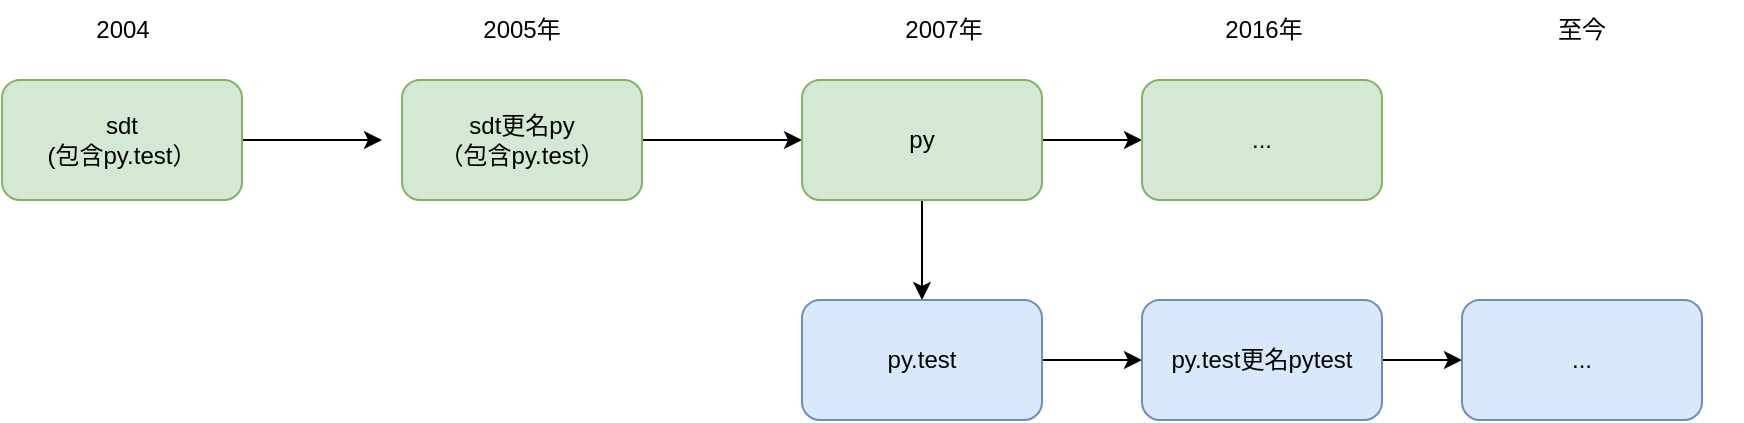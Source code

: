 <mxfile>
    <diagram id="YO44SDt6OaLVXb8JrMH3" name="Page-1">
        <mxGraphModel dx="1312" dy="873" grid="1" gridSize="10" guides="1" tooltips="1" connect="1" arrows="1" fold="1" page="1" pageScale="1" pageWidth="827" pageHeight="1169" math="0" shadow="0">
            <root>
                <mxCell id="0"/>
                <mxCell id="1" parent="0"/>
                <mxCell id="10" style="edgeStyle=none;html=1;" parent="1" source="6" edge="1">
                    <mxGeometry relative="1" as="geometry">
                        <mxPoint x="240" y="170" as="targetPoint"/>
                    </mxGeometry>
                </mxCell>
                <mxCell id="6" value="sdt&lt;br&gt;(包含py.test）" style="rounded=1;whiteSpace=wrap;html=1;fillColor=#d5e8d4;strokeColor=#82b366;" parent="1" vertex="1">
                    <mxGeometry x="50" y="140" width="120" height="60" as="geometry"/>
                </mxCell>
                <mxCell id="14" style="edgeStyle=none;html=1;entryX=0;entryY=0.5;entryDx=0;entryDy=0;" parent="1" source="9" target="13" edge="1">
                    <mxGeometry relative="1" as="geometry"/>
                </mxCell>
                <mxCell id="9" value="sdt更名py&lt;br&gt;（包含py.test）" style="rounded=1;whiteSpace=wrap;html=1;fillColor=#d5e8d4;strokeColor=#82b366;" parent="1" vertex="1">
                    <mxGeometry x="250" y="140" width="120" height="60" as="geometry"/>
                </mxCell>
                <mxCell id="16" style="edgeStyle=none;html=1;" parent="1" source="13" edge="1">
                    <mxGeometry relative="1" as="geometry">
                        <mxPoint x="620" y="170" as="targetPoint"/>
                    </mxGeometry>
                </mxCell>
                <mxCell id="22" style="edgeStyle=none;html=1;entryX=0.5;entryY=0;entryDx=0;entryDy=0;" edge="1" parent="1" source="13" target="21">
                    <mxGeometry relative="1" as="geometry"/>
                </mxCell>
                <mxCell id="13" value="py" style="rounded=1;whiteSpace=wrap;html=1;fillColor=#d5e8d4;strokeColor=#82b366;" parent="1" vertex="1">
                    <mxGeometry x="450" y="140" width="120" height="60" as="geometry"/>
                </mxCell>
                <mxCell id="17" value="2004" style="text;html=1;strokeColor=none;fillColor=none;align=center;verticalAlign=middle;whiteSpace=wrap;rounded=0;" parent="1" vertex="1">
                    <mxGeometry x="60.5" y="100" width="99" height="30" as="geometry"/>
                </mxCell>
                <mxCell id="18" value="2005年" style="text;html=1;strokeColor=none;fillColor=none;align=center;verticalAlign=middle;whiteSpace=wrap;rounded=0;" parent="1" vertex="1">
                    <mxGeometry x="230" y="100" width="160" height="30" as="geometry"/>
                </mxCell>
                <mxCell id="19" value="2007年" style="text;html=1;strokeColor=none;fillColor=none;align=center;verticalAlign=middle;whiteSpace=wrap;rounded=0;" parent="1" vertex="1">
                    <mxGeometry x="441" y="100" width="160" height="30" as="geometry"/>
                </mxCell>
                <mxCell id="26" style="edgeStyle=none;html=1;entryX=0;entryY=0.5;entryDx=0;entryDy=0;" edge="1" parent="1" source="21" target="23">
                    <mxGeometry relative="1" as="geometry"/>
                </mxCell>
                <mxCell id="21" value="py.test" style="rounded=1;whiteSpace=wrap;html=1;fillColor=#dae8fc;strokeColor=#6c8ebf;" vertex="1" parent="1">
                    <mxGeometry x="450" y="250" width="120" height="60" as="geometry"/>
                </mxCell>
                <mxCell id="28" style="edgeStyle=none;html=1;entryX=0;entryY=0.5;entryDx=0;entryDy=0;" edge="1" parent="1" source="23" target="27">
                    <mxGeometry relative="1" as="geometry"/>
                </mxCell>
                <mxCell id="23" value="py.test更名pytest" style="rounded=1;whiteSpace=wrap;html=1;fillColor=#dae8fc;strokeColor=#6c8ebf;" vertex="1" parent="1">
                    <mxGeometry x="620" y="250" width="120" height="60" as="geometry"/>
                </mxCell>
                <mxCell id="24" value="..." style="rounded=1;whiteSpace=wrap;html=1;fillColor=#d5e8d4;strokeColor=#82b366;" vertex="1" parent="1">
                    <mxGeometry x="620" y="140" width="120" height="60" as="geometry"/>
                </mxCell>
                <mxCell id="25" value="2016年" style="text;html=1;strokeColor=none;fillColor=none;align=center;verticalAlign=middle;whiteSpace=wrap;rounded=0;" vertex="1" parent="1">
                    <mxGeometry x="601" y="100" width="160" height="30" as="geometry"/>
                </mxCell>
                <mxCell id="27" value="..." style="rounded=1;whiteSpace=wrap;html=1;fillColor=#dae8fc;strokeColor=#6c8ebf;" vertex="1" parent="1">
                    <mxGeometry x="780" y="250" width="120" height="60" as="geometry"/>
                </mxCell>
                <mxCell id="29" value="至今" style="text;html=1;strokeColor=none;fillColor=none;align=center;verticalAlign=middle;whiteSpace=wrap;rounded=0;" vertex="1" parent="1">
                    <mxGeometry x="760" y="100" width="160" height="30" as="geometry"/>
                </mxCell>
            </root>
        </mxGraphModel>
    </diagram>
</mxfile>